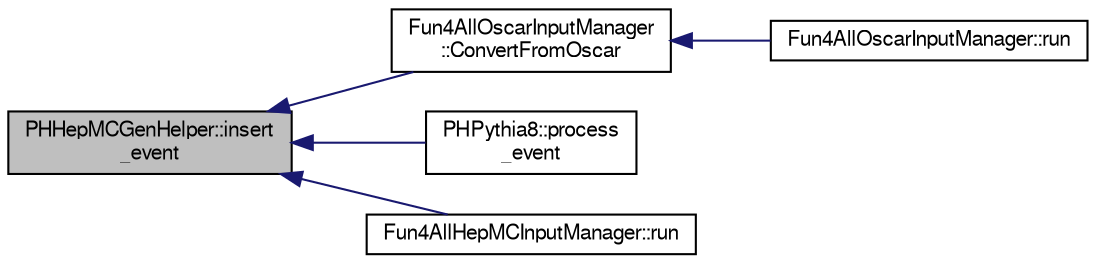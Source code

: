 digraph "PHHepMCGenHelper::insert_event"
{
  bgcolor="transparent";
  edge [fontname="FreeSans",fontsize="10",labelfontname="FreeSans",labelfontsize="10"];
  node [fontname="FreeSans",fontsize="10",shape=record];
  rankdir="LR";
  Node1 [label="PHHepMCGenHelper::insert\l_event",height=0.2,width=0.4,color="black", fillcolor="grey75", style="filled" fontcolor="black"];
  Node1 -> Node2 [dir="back",color="midnightblue",fontsize="10",style="solid",fontname="FreeSans"];
  Node2 [label="Fun4AllOscarInputManager\l::ConvertFromOscar",height=0.2,width=0.4,color="black",URL="$db/d1f/classFun4AllOscarInputManager.html#a1537e89c4e652f70747fbbef18ceadc4"];
  Node2 -> Node3 [dir="back",color="midnightblue",fontsize="10",style="solid",fontname="FreeSans"];
  Node3 [label="Fun4AllOscarInputManager::run",height=0.2,width=0.4,color="black",URL="$db/d1f/classFun4AllOscarInputManager.html#a4be602bd8c9fe73f9dcc81c8871784a6"];
  Node1 -> Node4 [dir="back",color="midnightblue",fontsize="10",style="solid",fontname="FreeSans"];
  Node4 [label="PHPythia8::process\l_event",height=0.2,width=0.4,color="black",URL="$d9/d3a/classPHPythia8.html#a5cc4124cc6be2fb2467714e3d3bc5a6a"];
  Node1 -> Node5 [dir="back",color="midnightblue",fontsize="10",style="solid",fontname="FreeSans"];
  Node5 [label="Fun4AllHepMCInputManager::run",height=0.2,width=0.4,color="black",URL="$d6/d6f/classFun4AllHepMCInputManager.html#ab6c80a8ee0701bfff5eee3ec3623015c"];
}
